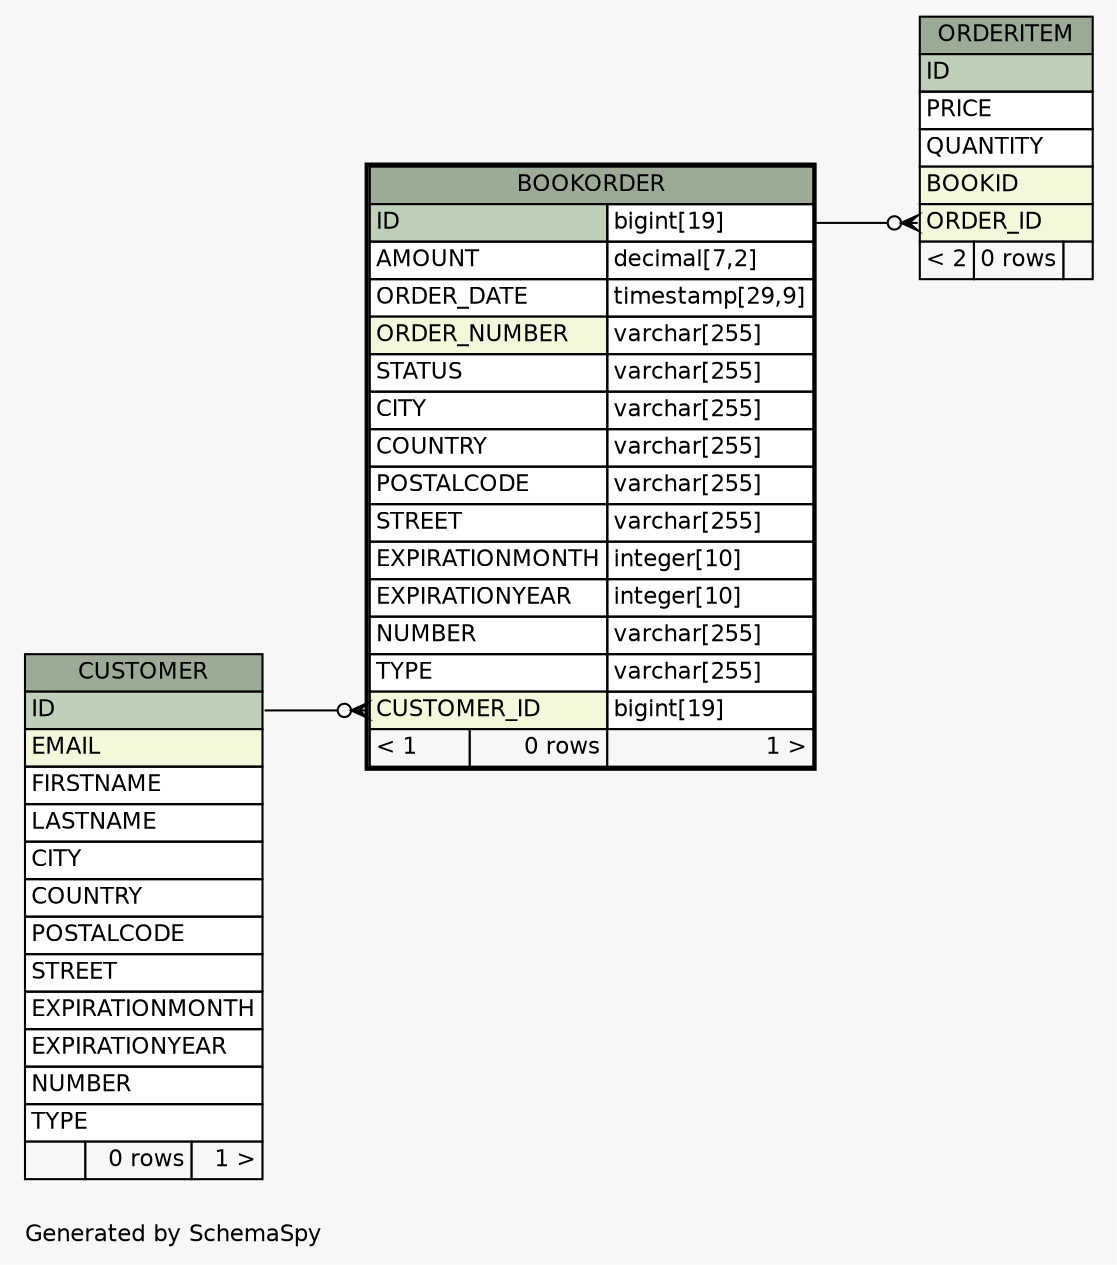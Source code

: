 // dot 2.28.0 on Windows 10 10.0
// SchemaSpy rev 590
digraph "oneDegreeRelationshipsDiagram" {
  graph [
    rankdir="RL"
    bgcolor="#f7f7f7"
    label="\nGenerated by SchemaSpy"
    labeljust="l"
    nodesep="0.18"
    ranksep="0.46"
    fontname="Helvetica"
    fontsize="11"
  ];
  node [
    fontname="Helvetica"
    fontsize="11"
    shape="plaintext"
  ];
  edge [
    arrowsize="0.8"
  ];
  "BOOKORDER":"CUSTOMER_ID":w -> "CUSTOMER":"ID":e [arrowhead=none dir=back arrowtail=crowodot];
  "ORDERITEM":"ORDER_ID":w -> "BOOKORDER":"ID.type":e [arrowhead=none dir=back arrowtail=crowodot];
  "BOOKORDER" [
    label=<
    <TABLE BORDER="2" CELLBORDER="1" CELLSPACING="0" BGCOLOR="#ffffff">
      <TR><TD COLSPAN="3" BGCOLOR="#9bab96" ALIGN="CENTER">BOOKORDER</TD></TR>
      <TR><TD PORT="ID" COLSPAN="2" BGCOLOR="#bed1b8" ALIGN="LEFT">ID</TD><TD PORT="ID.type" ALIGN="LEFT">bigint[19]</TD></TR>
      <TR><TD PORT="AMOUNT" COLSPAN="2" ALIGN="LEFT">AMOUNT</TD><TD PORT="AMOUNT.type" ALIGN="LEFT">decimal[7,2]</TD></TR>
      <TR><TD PORT="ORDER_DATE" COLSPAN="2" ALIGN="LEFT">ORDER_DATE</TD><TD PORT="ORDER_DATE.type" ALIGN="LEFT">timestamp[29,9]</TD></TR>
      <TR><TD PORT="ORDER_NUMBER" COLSPAN="2" BGCOLOR="#f4f7da" ALIGN="LEFT">ORDER_NUMBER</TD><TD PORT="ORDER_NUMBER.type" ALIGN="LEFT">varchar[255]</TD></TR>
      <TR><TD PORT="STATUS" COLSPAN="2" ALIGN="LEFT">STATUS</TD><TD PORT="STATUS.type" ALIGN="LEFT">varchar[255]</TD></TR>
      <TR><TD PORT="CITY" COLSPAN="2" ALIGN="LEFT">CITY</TD><TD PORT="CITY.type" ALIGN="LEFT">varchar[255]</TD></TR>
      <TR><TD PORT="COUNTRY" COLSPAN="2" ALIGN="LEFT">COUNTRY</TD><TD PORT="COUNTRY.type" ALIGN="LEFT">varchar[255]</TD></TR>
      <TR><TD PORT="POSTALCODE" COLSPAN="2" ALIGN="LEFT">POSTALCODE</TD><TD PORT="POSTALCODE.type" ALIGN="LEFT">varchar[255]</TD></TR>
      <TR><TD PORT="STREET" COLSPAN="2" ALIGN="LEFT">STREET</TD><TD PORT="STREET.type" ALIGN="LEFT">varchar[255]</TD></TR>
      <TR><TD PORT="EXPIRATIONMONTH" COLSPAN="2" ALIGN="LEFT">EXPIRATIONMONTH</TD><TD PORT="EXPIRATIONMONTH.type" ALIGN="LEFT">integer[10]</TD></TR>
      <TR><TD PORT="EXPIRATIONYEAR" COLSPAN="2" ALIGN="LEFT">EXPIRATIONYEAR</TD><TD PORT="EXPIRATIONYEAR.type" ALIGN="LEFT">integer[10]</TD></TR>
      <TR><TD PORT="NUMBER" COLSPAN="2" ALIGN="LEFT">NUMBER</TD><TD PORT="NUMBER.type" ALIGN="LEFT">varchar[255]</TD></TR>
      <TR><TD PORT="TYPE" COLSPAN="2" ALIGN="LEFT">TYPE</TD><TD PORT="TYPE.type" ALIGN="LEFT">varchar[255]</TD></TR>
      <TR><TD PORT="CUSTOMER_ID" COLSPAN="2" BGCOLOR="#f4f7da" ALIGN="LEFT">CUSTOMER_ID</TD><TD PORT="CUSTOMER_ID.type" ALIGN="LEFT">bigint[19]</TD></TR>
      <TR><TD ALIGN="LEFT" BGCOLOR="#f7f7f7">&lt; 1</TD><TD ALIGN="RIGHT" BGCOLOR="#f7f7f7">0 rows</TD><TD ALIGN="RIGHT" BGCOLOR="#f7f7f7">1 &gt;</TD></TR>
    </TABLE>>
    URL="BOOKORDER.html"
    tooltip="BOOKORDER"
  ];
  "CUSTOMER" [
    label=<
    <TABLE BORDER="0" CELLBORDER="1" CELLSPACING="0" BGCOLOR="#ffffff">
      <TR><TD COLSPAN="3" BGCOLOR="#9bab96" ALIGN="CENTER">CUSTOMER</TD></TR>
      <TR><TD PORT="ID" COLSPAN="3" BGCOLOR="#bed1b8" ALIGN="LEFT">ID</TD></TR>
      <TR><TD PORT="EMAIL" COLSPAN="3" BGCOLOR="#f4f7da" ALIGN="LEFT">EMAIL</TD></TR>
      <TR><TD PORT="FIRSTNAME" COLSPAN="3" ALIGN="LEFT">FIRSTNAME</TD></TR>
      <TR><TD PORT="LASTNAME" COLSPAN="3" ALIGN="LEFT">LASTNAME</TD></TR>
      <TR><TD PORT="CITY" COLSPAN="3" ALIGN="LEFT">CITY</TD></TR>
      <TR><TD PORT="COUNTRY" COLSPAN="3" ALIGN="LEFT">COUNTRY</TD></TR>
      <TR><TD PORT="POSTALCODE" COLSPAN="3" ALIGN="LEFT">POSTALCODE</TD></TR>
      <TR><TD PORT="STREET" COLSPAN="3" ALIGN="LEFT">STREET</TD></TR>
      <TR><TD PORT="EXPIRATIONMONTH" COLSPAN="3" ALIGN="LEFT">EXPIRATIONMONTH</TD></TR>
      <TR><TD PORT="EXPIRATIONYEAR" COLSPAN="3" ALIGN="LEFT">EXPIRATIONYEAR</TD></TR>
      <TR><TD PORT="NUMBER" COLSPAN="3" ALIGN="LEFT">NUMBER</TD></TR>
      <TR><TD PORT="TYPE" COLSPAN="3" ALIGN="LEFT">TYPE</TD></TR>
      <TR><TD ALIGN="LEFT" BGCOLOR="#f7f7f7">  </TD><TD ALIGN="RIGHT" BGCOLOR="#f7f7f7">0 rows</TD><TD ALIGN="RIGHT" BGCOLOR="#f7f7f7">1 &gt;</TD></TR>
    </TABLE>>
    URL="CUSTOMER.html"
    tooltip="CUSTOMER"
  ];
  "ORDERITEM" [
    label=<
    <TABLE BORDER="0" CELLBORDER="1" CELLSPACING="0" BGCOLOR="#ffffff">
      <TR><TD COLSPAN="3" BGCOLOR="#9bab96" ALIGN="CENTER">ORDERITEM</TD></TR>
      <TR><TD PORT="ID" COLSPAN="3" BGCOLOR="#bed1b8" ALIGN="LEFT">ID</TD></TR>
      <TR><TD PORT="PRICE" COLSPAN="3" ALIGN="LEFT">PRICE</TD></TR>
      <TR><TD PORT="QUANTITY" COLSPAN="3" ALIGN="LEFT">QUANTITY</TD></TR>
      <TR><TD PORT="BOOKID" COLSPAN="3" BGCOLOR="#f4f7da" ALIGN="LEFT">BOOKID</TD></TR>
      <TR><TD PORT="ORDER_ID" COLSPAN="3" BGCOLOR="#f4f7da" ALIGN="LEFT">ORDER_ID</TD></TR>
      <TR><TD ALIGN="LEFT" BGCOLOR="#f7f7f7">&lt; 2</TD><TD ALIGN="RIGHT" BGCOLOR="#f7f7f7">0 rows</TD><TD ALIGN="RIGHT" BGCOLOR="#f7f7f7">  </TD></TR>
    </TABLE>>
    URL="ORDERITEM.html"
    tooltip="ORDERITEM"
  ];
}
